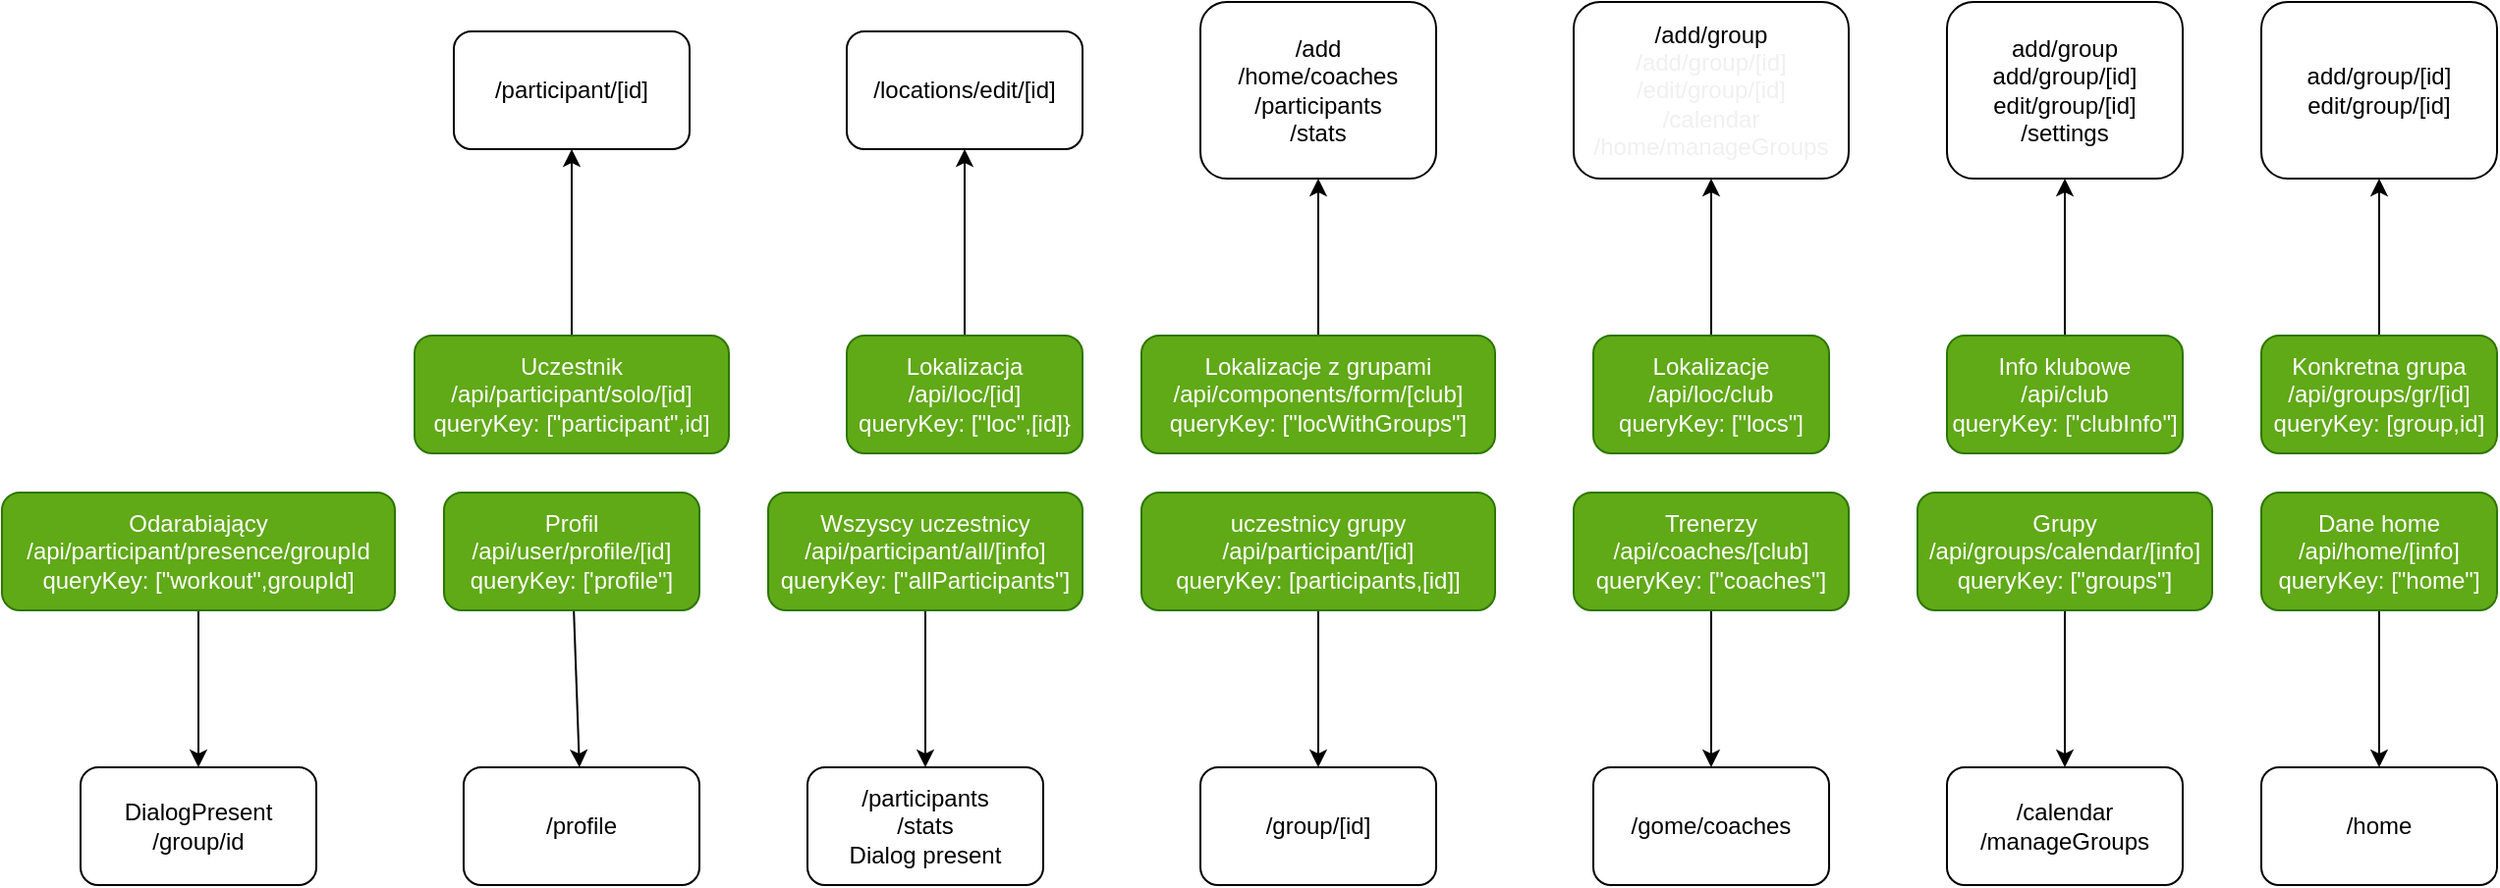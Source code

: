 <mxfile>
    <diagram id="Lj2lymCUz71HBlOgkDSw" name="Page-1">
        <mxGraphModel dx="1284" dy="1690" grid="1" gridSize="10" guides="1" tooltips="1" connect="1" arrows="1" fold="1" page="1" pageScale="1" pageWidth="850" pageHeight="1100" math="0" shadow="0">
            <root>
                <mxCell id="0"/>
                <mxCell id="1" parent="0"/>
                <mxCell id="15" value="" style="edgeStyle=none;html=1;" parent="1" source="2" target="14" edge="1">
                    <mxGeometry relative="1" as="geometry"/>
                </mxCell>
                <mxCell id="2" value="Lokalizacje&lt;br&gt;/api/loc/club&lt;br&gt;queryKey: [&quot;locs&quot;]" style="rounded=1;whiteSpace=wrap;html=1;fillColor=#60a917;fontColor=#ffffff;strokeColor=#2D7600;" parent="1" vertex="1">
                    <mxGeometry x="320" y="120" width="120" height="60" as="geometry"/>
                </mxCell>
                <mxCell id="11" value="" style="edgeStyle=none;html=1;" parent="1" source="5" target="10" edge="1">
                    <mxGeometry relative="1" as="geometry"/>
                </mxCell>
                <mxCell id="5" value="Lokalizacje z grupami&lt;br&gt;/api/components/form/[club]&lt;br&gt;queryKey: [&quot;locWithGroups&quot;]" style="rounded=1;whiteSpace=wrap;html=1;fillColor=#60a917;fontColor=#ffffff;strokeColor=#2D7600;" parent="1" vertex="1">
                    <mxGeometry x="90" y="120" width="180" height="60" as="geometry"/>
                </mxCell>
                <mxCell id="10" value="/add&lt;br&gt;/home/coaches&lt;br&gt;/participants&lt;br&gt;/stats" style="rounded=1;whiteSpace=wrap;html=1;" parent="1" vertex="1">
                    <mxGeometry x="120" y="-50" width="120" height="90" as="geometry"/>
                </mxCell>
                <mxCell id="14" value="/add/group&lt;br style=&quot;color: rgb(240, 240, 240);&quot;&gt;&lt;span style=&quot;color: rgb(240, 240, 240);&quot;&gt;/add/group/[id]&lt;br&gt;/edit/group/[id]&lt;br&gt;/calendar&lt;br&gt;/home/manageGroups&lt;br&gt;&lt;/span&gt;" style="whiteSpace=wrap;html=1;rounded=1;" parent="1" vertex="1">
                    <mxGeometry x="310" y="-50" width="140" height="90" as="geometry"/>
                </mxCell>
                <mxCell id="19" value="" style="edgeStyle=none;html=1;" parent="1" source="17" target="18" edge="1">
                    <mxGeometry relative="1" as="geometry"/>
                </mxCell>
                <mxCell id="17" value="Info klubowe&lt;br&gt;/api/club&lt;br&gt;queryKey: [&quot;clubInfo&quot;]" style="rounded=1;whiteSpace=wrap;html=1;fillColor=#60a917;fontColor=#ffffff;strokeColor=#2D7600;" parent="1" vertex="1">
                    <mxGeometry x="500" y="120" width="120" height="60" as="geometry"/>
                </mxCell>
                <mxCell id="18" value="add/group&lt;br&gt;add/group/[id]&lt;br&gt;edit/group/[id]&lt;br&gt;/settings" style="whiteSpace=wrap;html=1;rounded=1;" parent="1" vertex="1">
                    <mxGeometry x="500" y="-50" width="120" height="90" as="geometry"/>
                </mxCell>
                <mxCell id="22" value="" style="edgeStyle=none;html=1;" parent="1" source="20" target="21" edge="1">
                    <mxGeometry relative="1" as="geometry"/>
                </mxCell>
                <mxCell id="20" value="Konkretna grupa&lt;br&gt;/api/groups/gr/[id]&lt;br&gt;queryKey: [group,id]" style="rounded=1;whiteSpace=wrap;html=1;fillColor=#60a917;fontColor=#ffffff;strokeColor=#2D7600;" parent="1" vertex="1">
                    <mxGeometry x="660" y="120" width="120" height="60" as="geometry"/>
                </mxCell>
                <mxCell id="21" value="add/group/[id]&lt;br&gt;edit/group/[id]" style="whiteSpace=wrap;html=1;rounded=1;" parent="1" vertex="1">
                    <mxGeometry x="660" y="-50" width="120" height="90" as="geometry"/>
                </mxCell>
                <mxCell id="25" value="" style="edgeStyle=none;html=1;" parent="1" source="23" target="24" edge="1">
                    <mxGeometry relative="1" as="geometry"/>
                </mxCell>
                <mxCell id="23" value="uczestnicy grupy&lt;br&gt;/api/participant/[id]&lt;br&gt;queryKey: [participants,[id]]" style="rounded=1;whiteSpace=wrap;html=1;fillColor=#60a917;fontColor=#ffffff;strokeColor=#2D7600;" parent="1" vertex="1">
                    <mxGeometry x="90" y="200" width="180" height="60" as="geometry"/>
                </mxCell>
                <mxCell id="24" value="/group/[id]" style="whiteSpace=wrap;html=1;rounded=1;" parent="1" vertex="1">
                    <mxGeometry x="120" y="340" width="120" height="60" as="geometry"/>
                </mxCell>
                <mxCell id="30" value="" style="edgeStyle=none;html=1;" parent="1" source="26" target="29" edge="1">
                    <mxGeometry relative="1" as="geometry"/>
                </mxCell>
                <mxCell id="26" value="Trenerzy&lt;br&gt;/api/coaches/[club]&lt;br&gt;queryKey: [&quot;coaches&quot;]" style="rounded=1;whiteSpace=wrap;html=1;fillColor=#60a917;fontColor=#ffffff;strokeColor=#2D7600;" parent="1" vertex="1">
                    <mxGeometry x="310" y="200" width="140" height="60" as="geometry"/>
                </mxCell>
                <mxCell id="29" value="/gome/coaches" style="whiteSpace=wrap;html=1;rounded=1;" parent="1" vertex="1">
                    <mxGeometry x="320" y="340" width="120" height="60" as="geometry"/>
                </mxCell>
                <mxCell id="34" value="" style="edgeStyle=none;html=1;" parent="1" source="31" target="33" edge="1">
                    <mxGeometry relative="1" as="geometry"/>
                </mxCell>
                <mxCell id="31" value="Grupy&lt;br&gt;/api/groups/calendar/[info]&lt;br&gt;queryKey: [&quot;groups&quot;]" style="rounded=1;whiteSpace=wrap;html=1;fillColor=#60a917;fontColor=#ffffff;strokeColor=#2D7600;" parent="1" vertex="1">
                    <mxGeometry x="485" y="200" width="150" height="60" as="geometry"/>
                </mxCell>
                <mxCell id="33" value="/calendar&lt;br&gt;/manageGroups" style="whiteSpace=wrap;html=1;rounded=1;" parent="1" vertex="1">
                    <mxGeometry x="500" y="340" width="120" height="60" as="geometry"/>
                </mxCell>
                <mxCell id="37" value="" style="edgeStyle=none;html=1;" parent="1" source="35" target="36" edge="1">
                    <mxGeometry relative="1" as="geometry"/>
                </mxCell>
                <mxCell id="35" value="Dane home&lt;br&gt;/api/home/[info]&lt;br&gt;queryKey: [&quot;home&quot;]" style="rounded=1;whiteSpace=wrap;html=1;fillColor=#60a917;fontColor=#ffffff;strokeColor=#2D7600;" parent="1" vertex="1">
                    <mxGeometry x="660" y="200" width="120" height="60" as="geometry"/>
                </mxCell>
                <mxCell id="36" value="/home&lt;br&gt;" style="whiteSpace=wrap;html=1;rounded=1;" parent="1" vertex="1">
                    <mxGeometry x="660" y="340" width="120" height="60" as="geometry"/>
                </mxCell>
                <mxCell id="41" value="" style="edgeStyle=none;html=1;" parent="1" source="39" target="40" edge="1">
                    <mxGeometry relative="1" as="geometry"/>
                </mxCell>
                <mxCell id="39" value="Lokalizacja&lt;br&gt;/api/loc/[id]&lt;br&gt;queryKey: [&quot;loc&quot;,[id]}" style="rounded=1;whiteSpace=wrap;html=1;fillColor=#60a917;fontColor=#ffffff;strokeColor=#2D7600;" parent="1" vertex="1">
                    <mxGeometry x="-60" y="120" width="120" height="60" as="geometry"/>
                </mxCell>
                <mxCell id="40" value="/locations/edit/[id]" style="whiteSpace=wrap;html=1;rounded=1;" parent="1" vertex="1">
                    <mxGeometry x="-60" y="-35" width="120" height="60" as="geometry"/>
                </mxCell>
                <mxCell id="45" value="" style="edgeStyle=none;html=1;" parent="1" source="42" target="44" edge="1">
                    <mxGeometry relative="1" as="geometry"/>
                </mxCell>
                <mxCell id="42" value="Uczestnik&lt;br&gt;/api/participant/solo/[id]&lt;br&gt;queryKey: [&quot;participant&quot;,id]" style="rounded=1;whiteSpace=wrap;html=1;fillColor=#60a917;fontColor=#ffffff;strokeColor=#2D7600;" parent="1" vertex="1">
                    <mxGeometry x="-280" y="120" width="160" height="60" as="geometry"/>
                </mxCell>
                <mxCell id="44" value="/participant/[id]" style="whiteSpace=wrap;html=1;rounded=1;" parent="1" vertex="1">
                    <mxGeometry x="-260" y="-35" width="120" height="60" as="geometry"/>
                </mxCell>
                <mxCell id="50" value="" style="edgeStyle=none;html=1;" parent="1" source="46" target="49" edge="1">
                    <mxGeometry relative="1" as="geometry"/>
                </mxCell>
                <mxCell id="46" value="Wszyscy uczestnicy&lt;br&gt;/api/participant/all/[info]&lt;br&gt;queryKey: [&quot;allParticipants&quot;]" style="rounded=1;whiteSpace=wrap;html=1;fillColor=#60a917;fontColor=#ffffff;strokeColor=#2D7600;" parent="1" vertex="1">
                    <mxGeometry x="-100" y="200" width="160" height="60" as="geometry"/>
                </mxCell>
                <mxCell id="49" value="/participants&lt;br&gt;/stats&lt;br&gt;Dialog present" style="whiteSpace=wrap;html=1;rounded=1;" parent="1" vertex="1">
                    <mxGeometry x="-80" y="340" width="120" height="60" as="geometry"/>
                </mxCell>
                <mxCell id="54" value="" style="edgeStyle=none;html=1;" parent="1" source="51" target="53" edge="1">
                    <mxGeometry relative="1" as="geometry"/>
                </mxCell>
                <mxCell id="51" value="Profil&lt;br&gt;/api/user/profile/[id]&lt;br&gt;queryKey: ['profile&quot;]" style="rounded=1;whiteSpace=wrap;html=1;fillColor=#60a917;fontColor=#ffffff;strokeColor=#2D7600;" parent="1" vertex="1">
                    <mxGeometry x="-265" y="200" width="130" height="60" as="geometry"/>
                </mxCell>
                <mxCell id="53" value="/profile" style="whiteSpace=wrap;html=1;rounded=1;" parent="1" vertex="1">
                    <mxGeometry x="-255" y="340" width="120" height="60" as="geometry"/>
                </mxCell>
                <mxCell id="57" value="" style="edgeStyle=none;html=1;" parent="1" source="55" target="56" edge="1">
                    <mxGeometry relative="1" as="geometry"/>
                </mxCell>
                <mxCell id="55" value="Odarabiający&lt;br&gt;/api/participant/presence/groupId&lt;br&gt;queryKey: [&quot;workout&quot;,groupId]" style="rounded=1;whiteSpace=wrap;html=1;fillColor=#60a917;fontColor=#ffffff;strokeColor=#2D7600;" parent="1" vertex="1">
                    <mxGeometry x="-490" y="200" width="200" height="60" as="geometry"/>
                </mxCell>
                <mxCell id="56" value="DialogPresent&lt;br&gt;/group/id" style="whiteSpace=wrap;html=1;rounded=1;" parent="1" vertex="1">
                    <mxGeometry x="-450" y="340" width="120" height="60" as="geometry"/>
                </mxCell>
            </root>
        </mxGraphModel>
    </diagram>
</mxfile>
